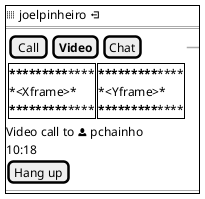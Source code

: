 @startsalt
{+
  <&grid-four-up> joelpinheiro <&account-logout>
  ==
  {
  {[Call] | [<b>Video] | [Chat]} 
  ~~
  {{+*************************************************
   *<Xframe>*
    *************************************************}  |  
    {+*************************************************
*<Yframe>*
    *************************************************}}
  }
  Video call to <&person> pchainho
    10:18
  [Hang up]
  --
}
@endsalt
